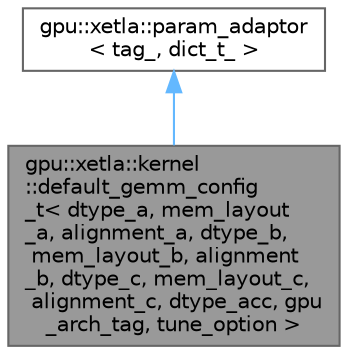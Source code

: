digraph "gpu::xetla::kernel::default_gemm_config_t&lt; dtype_a, mem_layout_a, alignment_a, dtype_b, mem_layout_b, alignment_b, dtype_c, mem_layout_c, alignment_c, dtype_acc, gpu_arch_tag, tune_option &gt;"
{
 // LATEX_PDF_SIZE
  bgcolor="transparent";
  edge [fontname=Helvetica,fontsize=10,labelfontname=Helvetica,labelfontsize=10];
  node [fontname=Helvetica,fontsize=10,shape=box,height=0.2,width=0.4];
  Node1 [id="Node000001",label="gpu::xetla::kernel\l::default_gemm_config\l_t\< dtype_a, mem_layout\l_a, alignment_a, dtype_b,\l mem_layout_b, alignment\l_b, dtype_c, mem_layout_c,\l alignment_c, dtype_acc, gpu\l_arch_tag, tune_option \>",height=0.2,width=0.4,color="gray40", fillcolor="grey60", style="filled", fontcolor="black",tooltip=" "];
  Node2 -> Node1 [id="edge1_Node000001_Node000002",dir="back",color="steelblue1",style="solid",tooltip=" "];
  Node2 [id="Node000002",label="gpu::xetla::param_adaptor\l\< tag_, dict_t_ \>",height=0.2,width=0.4,color="gray40", fillcolor="white", style="filled",URL="$structgpu_1_1xetla_1_1param__adaptor.html",tooltip=" "];
}
